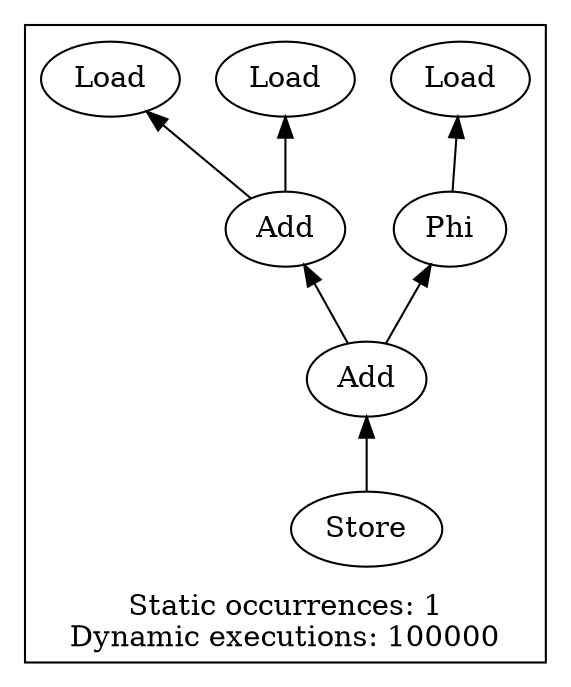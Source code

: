 strict digraph {
rankdir=BT
subgraph {
"0_31" [label="Add"]
"0_30" [label="Add"]
"0_31" -> "0_30"
"0_27" [label="Load"]
"0_30" -> "0_27"
"0_29" [label="Load"]
"0_30" -> "0_29"
"0_25" [label="Phi"]
"0_31" -> "0_25"
"0_21" [label="Load"]
"0_25" -> "0_21"
{
rank=min
"0_32" [label="Store"]
}
"0_32" -> "0_31"
cluster=true
label="Static occurrences: 1\nDynamic executions: 100000"
}
}
